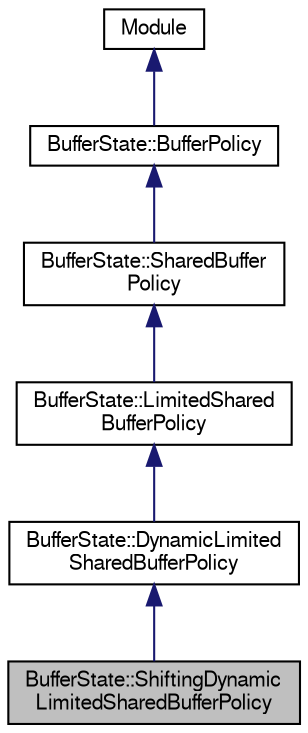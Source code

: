 digraph "BufferState::ShiftingDynamicLimitedSharedBufferPolicy"
{
  bgcolor="transparent";
  edge [fontname="FreeSans",fontsize="10",labelfontname="FreeSans",labelfontsize="10"];
  node [fontname="FreeSans",fontsize="10",shape=record];
  Node0 [label="BufferState::ShiftingDynamic\lLimitedSharedBufferPolicy",height=0.2,width=0.4,color="black", fillcolor="grey75", style="filled", fontcolor="black"];
  Node1 -> Node0 [dir="back",color="midnightblue",fontsize="10",style="solid",fontname="FreeSans"];
  Node1 [label="BufferState::DynamicLimited\lSharedBufferPolicy",height=0.2,width=0.4,color="black",URL="$classBufferState_1_1DynamicLimitedSharedBufferPolicy.html"];
  Node2 -> Node1 [dir="back",color="midnightblue",fontsize="10",style="solid",fontname="FreeSans"];
  Node2 [label="BufferState::LimitedShared\lBufferPolicy",height=0.2,width=0.4,color="black",URL="$classBufferState_1_1LimitedSharedBufferPolicy.html"];
  Node3 -> Node2 [dir="back",color="midnightblue",fontsize="10",style="solid",fontname="FreeSans"];
  Node3 [label="BufferState::SharedBuffer\lPolicy",height=0.2,width=0.4,color="black",URL="$classBufferState_1_1SharedBufferPolicy.html"];
  Node4 -> Node3 [dir="back",color="midnightblue",fontsize="10",style="solid",fontname="FreeSans"];
  Node4 [label="BufferState::BufferPolicy",height=0.2,width=0.4,color="black",URL="$classBufferState_1_1BufferPolicy.html"];
  Node5 -> Node4 [dir="back",color="midnightblue",fontsize="10",style="solid",fontname="FreeSans"];
  Node5 [label="Module",height=0.2,width=0.4,color="black",URL="$classModule.html"];
}
